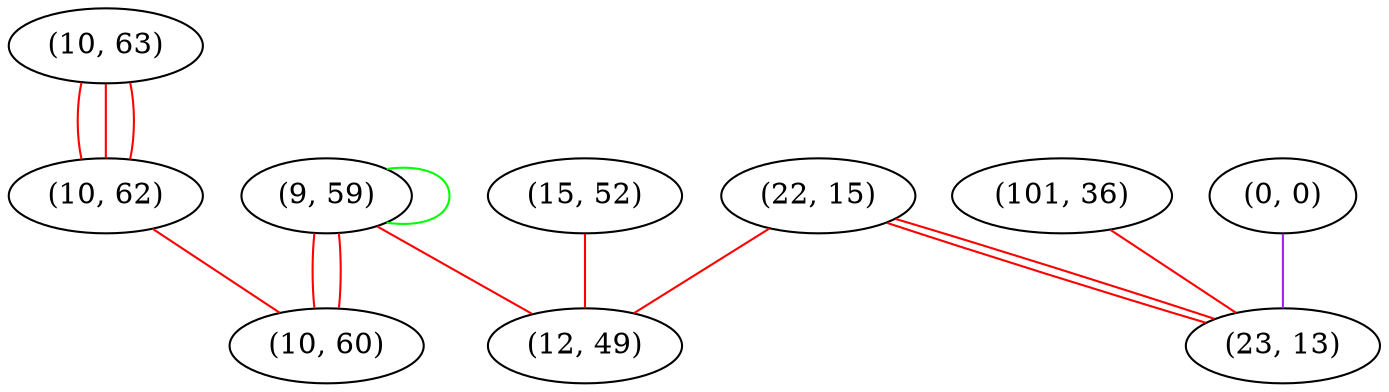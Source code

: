 graph "" {
"(10, 63)";
"(101, 36)";
"(9, 59)";
"(15, 52)";
"(22, 15)";
"(0, 0)";
"(10, 62)";
"(12, 49)";
"(23, 13)";
"(10, 60)";
"(10, 63)" -- "(10, 62)"  [color=red, key=0, weight=1];
"(10, 63)" -- "(10, 62)"  [color=red, key=1, weight=1];
"(10, 63)" -- "(10, 62)"  [color=red, key=2, weight=1];
"(101, 36)" -- "(23, 13)"  [color=red, key=0, weight=1];
"(9, 59)" -- "(9, 59)"  [color=green, key=0, weight=2];
"(9, 59)" -- "(12, 49)"  [color=red, key=0, weight=1];
"(9, 59)" -- "(10, 60)"  [color=red, key=0, weight=1];
"(9, 59)" -- "(10, 60)"  [color=red, key=1, weight=1];
"(15, 52)" -- "(12, 49)"  [color=red, key=0, weight=1];
"(22, 15)" -- "(23, 13)"  [color=red, key=0, weight=1];
"(22, 15)" -- "(23, 13)"  [color=red, key=1, weight=1];
"(22, 15)" -- "(12, 49)"  [color=red, key=0, weight=1];
"(0, 0)" -- "(23, 13)"  [color=purple, key=0, weight=4];
"(10, 62)" -- "(10, 60)"  [color=red, key=0, weight=1];
}
